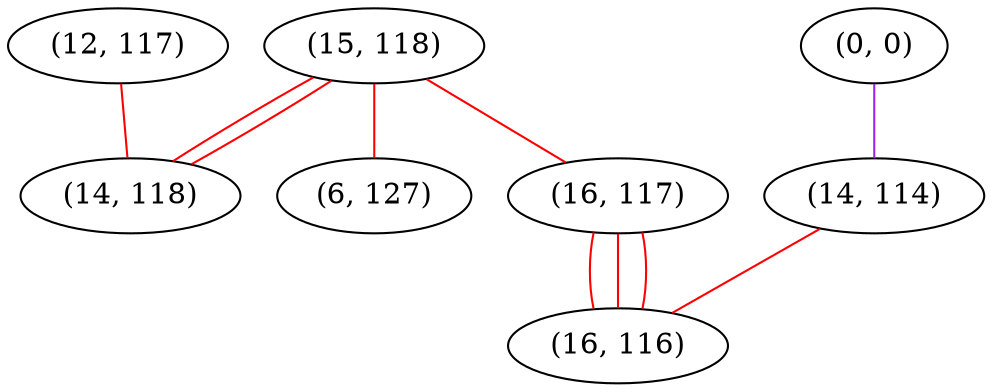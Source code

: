 graph "" {
"(12, 117)";
"(15, 118)";
"(0, 0)";
"(14, 114)";
"(6, 127)";
"(16, 117)";
"(16, 116)";
"(14, 118)";
"(12, 117)" -- "(14, 118)"  [color=red, key=0, weight=1];
"(15, 118)" -- "(16, 117)"  [color=red, key=0, weight=1];
"(15, 118)" -- "(6, 127)"  [color=red, key=0, weight=1];
"(15, 118)" -- "(14, 118)"  [color=red, key=0, weight=1];
"(15, 118)" -- "(14, 118)"  [color=red, key=1, weight=1];
"(0, 0)" -- "(14, 114)"  [color=purple, key=0, weight=4];
"(14, 114)" -- "(16, 116)"  [color=red, key=0, weight=1];
"(16, 117)" -- "(16, 116)"  [color=red, key=0, weight=1];
"(16, 117)" -- "(16, 116)"  [color=red, key=1, weight=1];
"(16, 117)" -- "(16, 116)"  [color=red, key=2, weight=1];
}
